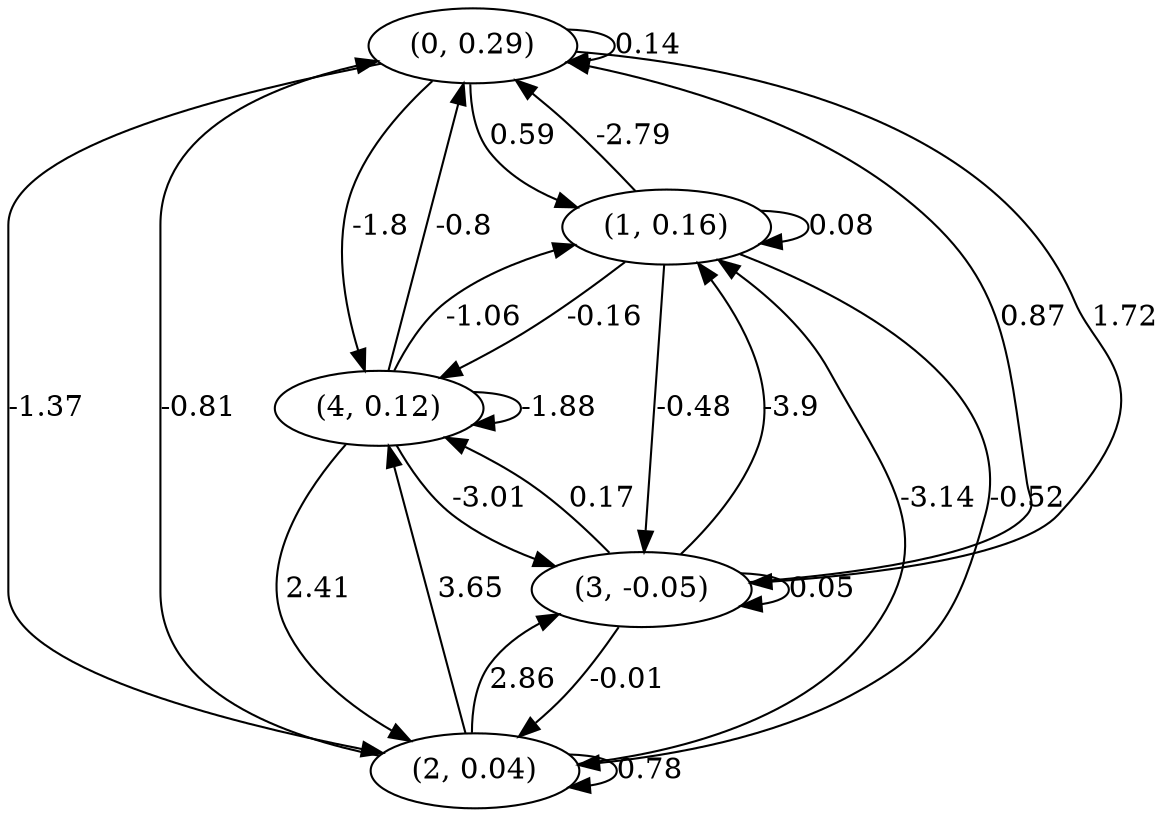 digraph {
    0 [ label = "(0, 0.29)" ]
    1 [ label = "(1, 0.16)" ]
    2 [ label = "(2, 0.04)" ]
    3 [ label = "(3, -0.05)" ]
    4 [ label = "(4, 0.12)" ]
    0 -> 0 [ label = "0.14" ]
    1 -> 1 [ label = "0.08" ]
    2 -> 2 [ label = "0.78" ]
    3 -> 3 [ label = "0.05" ]
    4 -> 4 [ label = "-1.88" ]
    1 -> 0 [ label = "-2.79" ]
    2 -> 0 [ label = "-0.81" ]
    3 -> 0 [ label = "0.87" ]
    4 -> 0 [ label = "-0.8" ]
    0 -> 1 [ label = "0.59" ]
    2 -> 1 [ label = "-3.14" ]
    3 -> 1 [ label = "-3.9" ]
    4 -> 1 [ label = "-1.06" ]
    0 -> 2 [ label = "-1.37" ]
    1 -> 2 [ label = "-0.52" ]
    3 -> 2 [ label = "-0.01" ]
    4 -> 2 [ label = "2.41" ]
    0 -> 3 [ label = "1.72" ]
    1 -> 3 [ label = "-0.48" ]
    2 -> 3 [ label = "2.86" ]
    4 -> 3 [ label = "-3.01" ]
    0 -> 4 [ label = "-1.8" ]
    1 -> 4 [ label = "-0.16" ]
    2 -> 4 [ label = "3.65" ]
    3 -> 4 [ label = "0.17" ]
}

